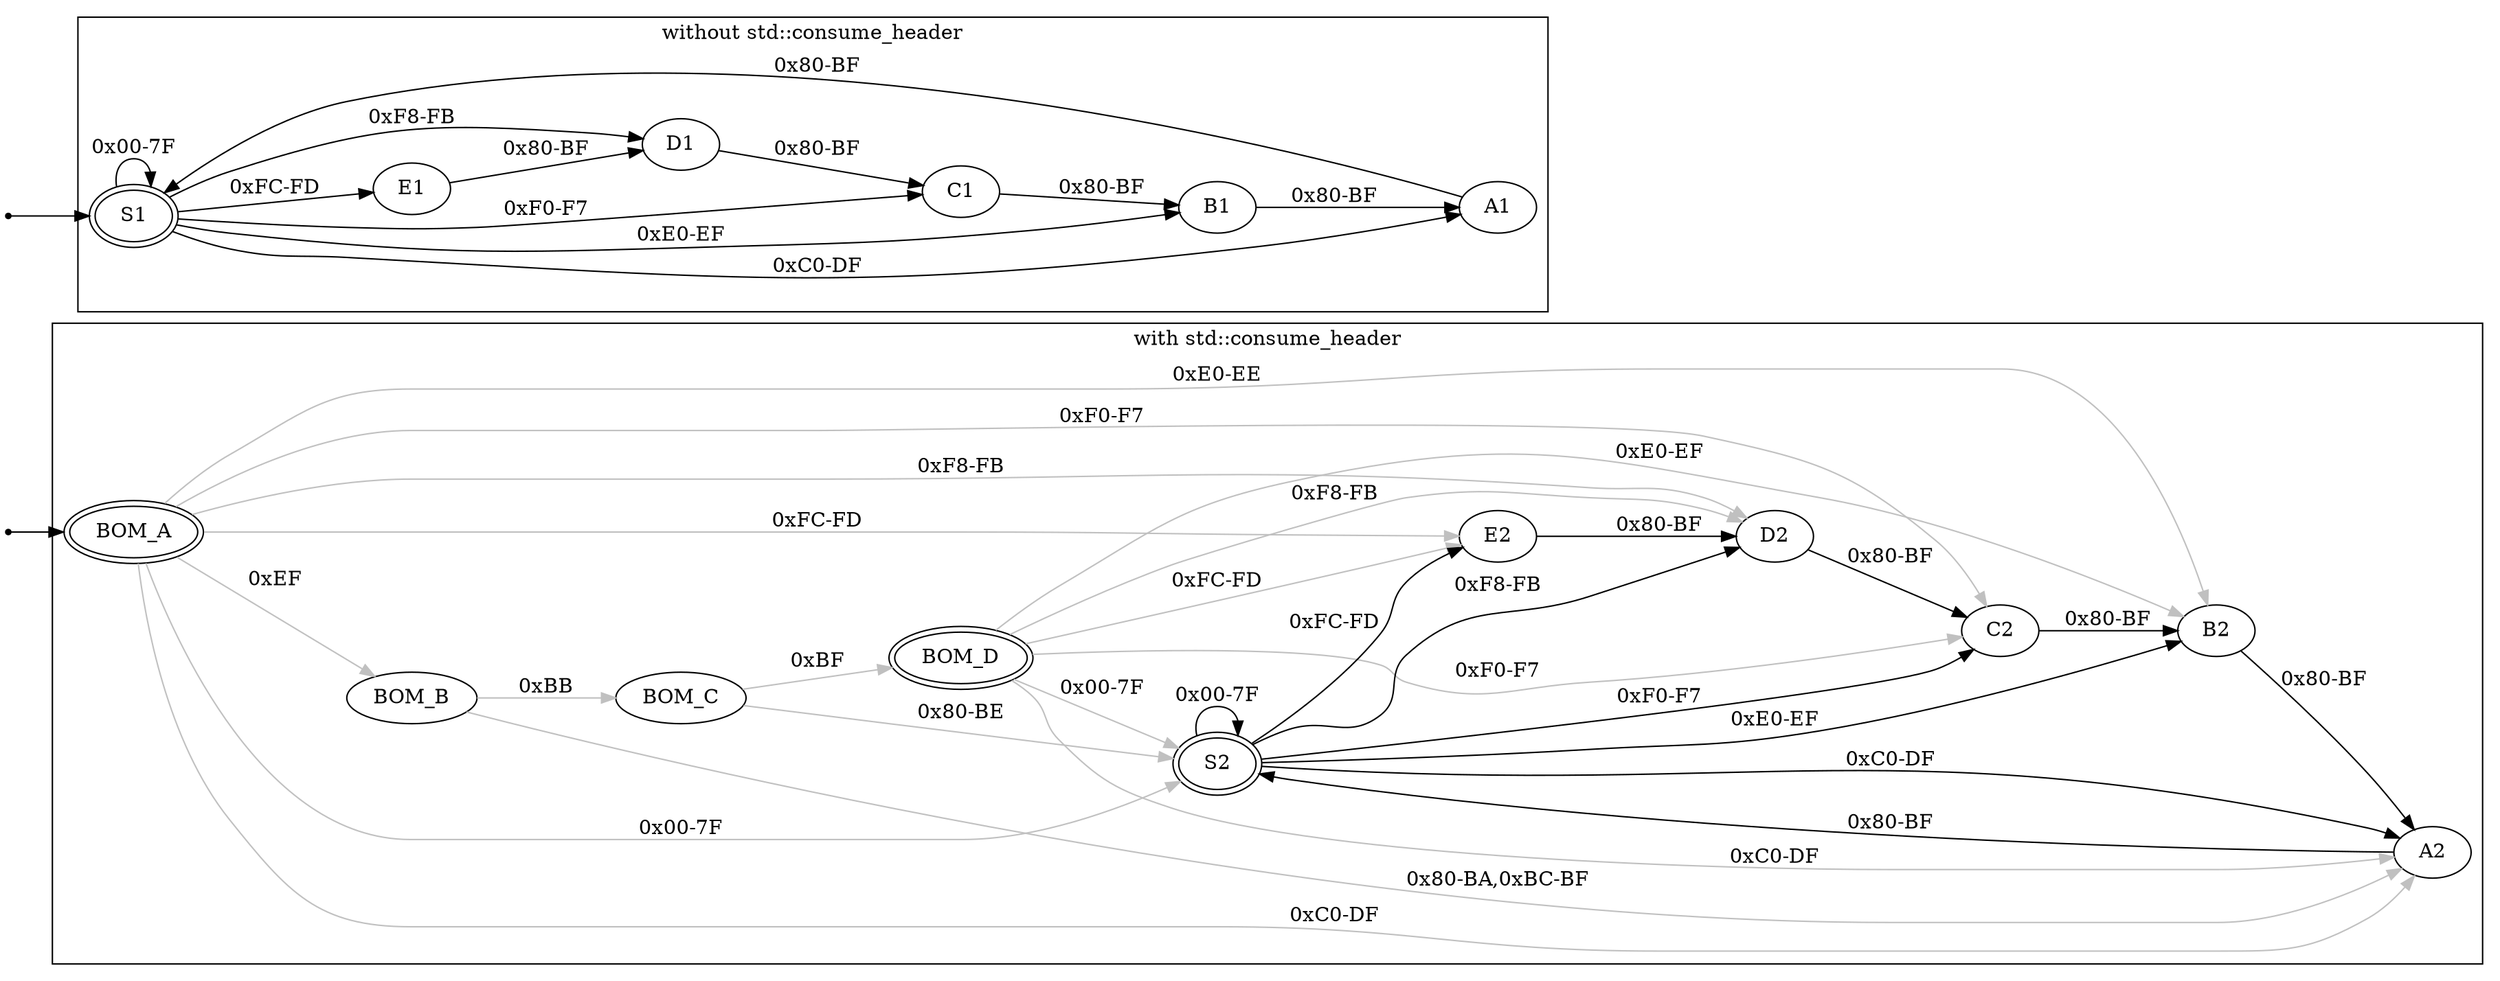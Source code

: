 digraph Input {
	rankdir="LR"
	splines=true
	layout=dot

	Initial1 [shape=point]
	Initial2 [shape=point]

	Initial1 -> BOM_A [color=black]
	Initial2 -> S1

	subgraph cluster_consume_header {
		label="with std::consume_header"

		subgraph {
			edge [color=gray]
			BOM_A [peripheries=2]
			BOM_D [peripheries=2]

			BOM_A -> S2 [label="0x00-7F"]
			BOM_A -> A2 [label="0xC0-DF"]
			BOM_A -> B2 [label="0xE0-EE"]
			BOM_A -> BOM_B [label="0xEF"]
			BOM_A -> C2 [label="0xF0-F7"]
			BOM_A -> D2 [label="0xF8-FB"]
			BOM_A -> E2 [label="0xFC-FD"]


			BOM_B -> BOM_C [label="0xBB"]
			BOM_B -> A2 [label="0x80-BA,0xBC-BF"]

			BOM_C -> BOM_D [label="0xBF"]
			BOM_C -> S2 [label="0x80-BE"]

			BOM_D -> S2 [label="0x00-7F"]
			BOM_D -> A2 [label="0xC0-DF"]
			BOM_D -> B2 [label="0xE0-EF"]
			BOM_D -> C2 [label="0xF0-F7"]
			BOM_D -> D2 [label="0xF8-FB"]
			BOM_D -> E2 [label="0xFC-FD"]
		}

		subgraph {
			edge [color=black]

			S2 [peripheries=2]
			S2 -> S2 [label="0x00-7F"]
			S2 -> A2 [label="0xC0-DF"]
			S2 -> B2 [label="0xE0-EF"]
			S2 -> C2 [label="0xF0-F7"]
			S2 -> D2 [label="0xF8-FB"]
			S2 -> E2 [label="0xFC-FD"]

			A2 -> S2 [label="0x80-BF"]
			B2 -> A2 [label="0x80-BF"]
			C2 -> B2 [label="0x80-BF"]
			D2 -> C2 [label="0x80-BF"]
			E2 -> D2 [label="0x80-BF"]
		}

	}

	subgraph cluster_basic
	{
		label="without std::consume_header"
		S1 -> S1 [label="0x00-7F"]
		S1 -> A1 [label="0xC0-DF"]
		S1 -> B1 [label="0xE0-EF"]
		S1 -> C1 [label="0xF0-F7"]
		S1 -> D1 [label="0xF8-FB"]

		S1 -> E1 [label="0xFC-FD"]
		A1 -> S1 [label="0x80-BF"]
		B1 -> A1 [label="0x80-BF"]
		C1 -> B1 [label="0x80-BF"]
		D1 -> C1 [label="0x80-BF"]
		E1 -> D1 [label="0x80-BF"]

		S1 [peripheries=2]
	}
}
